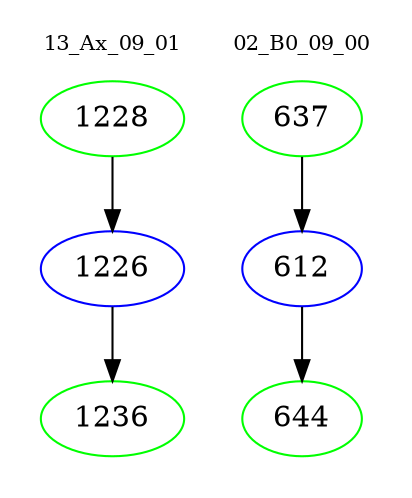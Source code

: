 digraph{
subgraph cluster_0 {
color = white
label = "13_Ax_09_01";
fontsize=10;
T0_1228 [label="1228", color="green"]
T0_1228 -> T0_1226 [color="black"]
T0_1226 [label="1226", color="blue"]
T0_1226 -> T0_1236 [color="black"]
T0_1236 [label="1236", color="green"]
}
subgraph cluster_1 {
color = white
label = "02_B0_09_00";
fontsize=10;
T1_637 [label="637", color="green"]
T1_637 -> T1_612 [color="black"]
T1_612 [label="612", color="blue"]
T1_612 -> T1_644 [color="black"]
T1_644 [label="644", color="green"]
}
}
